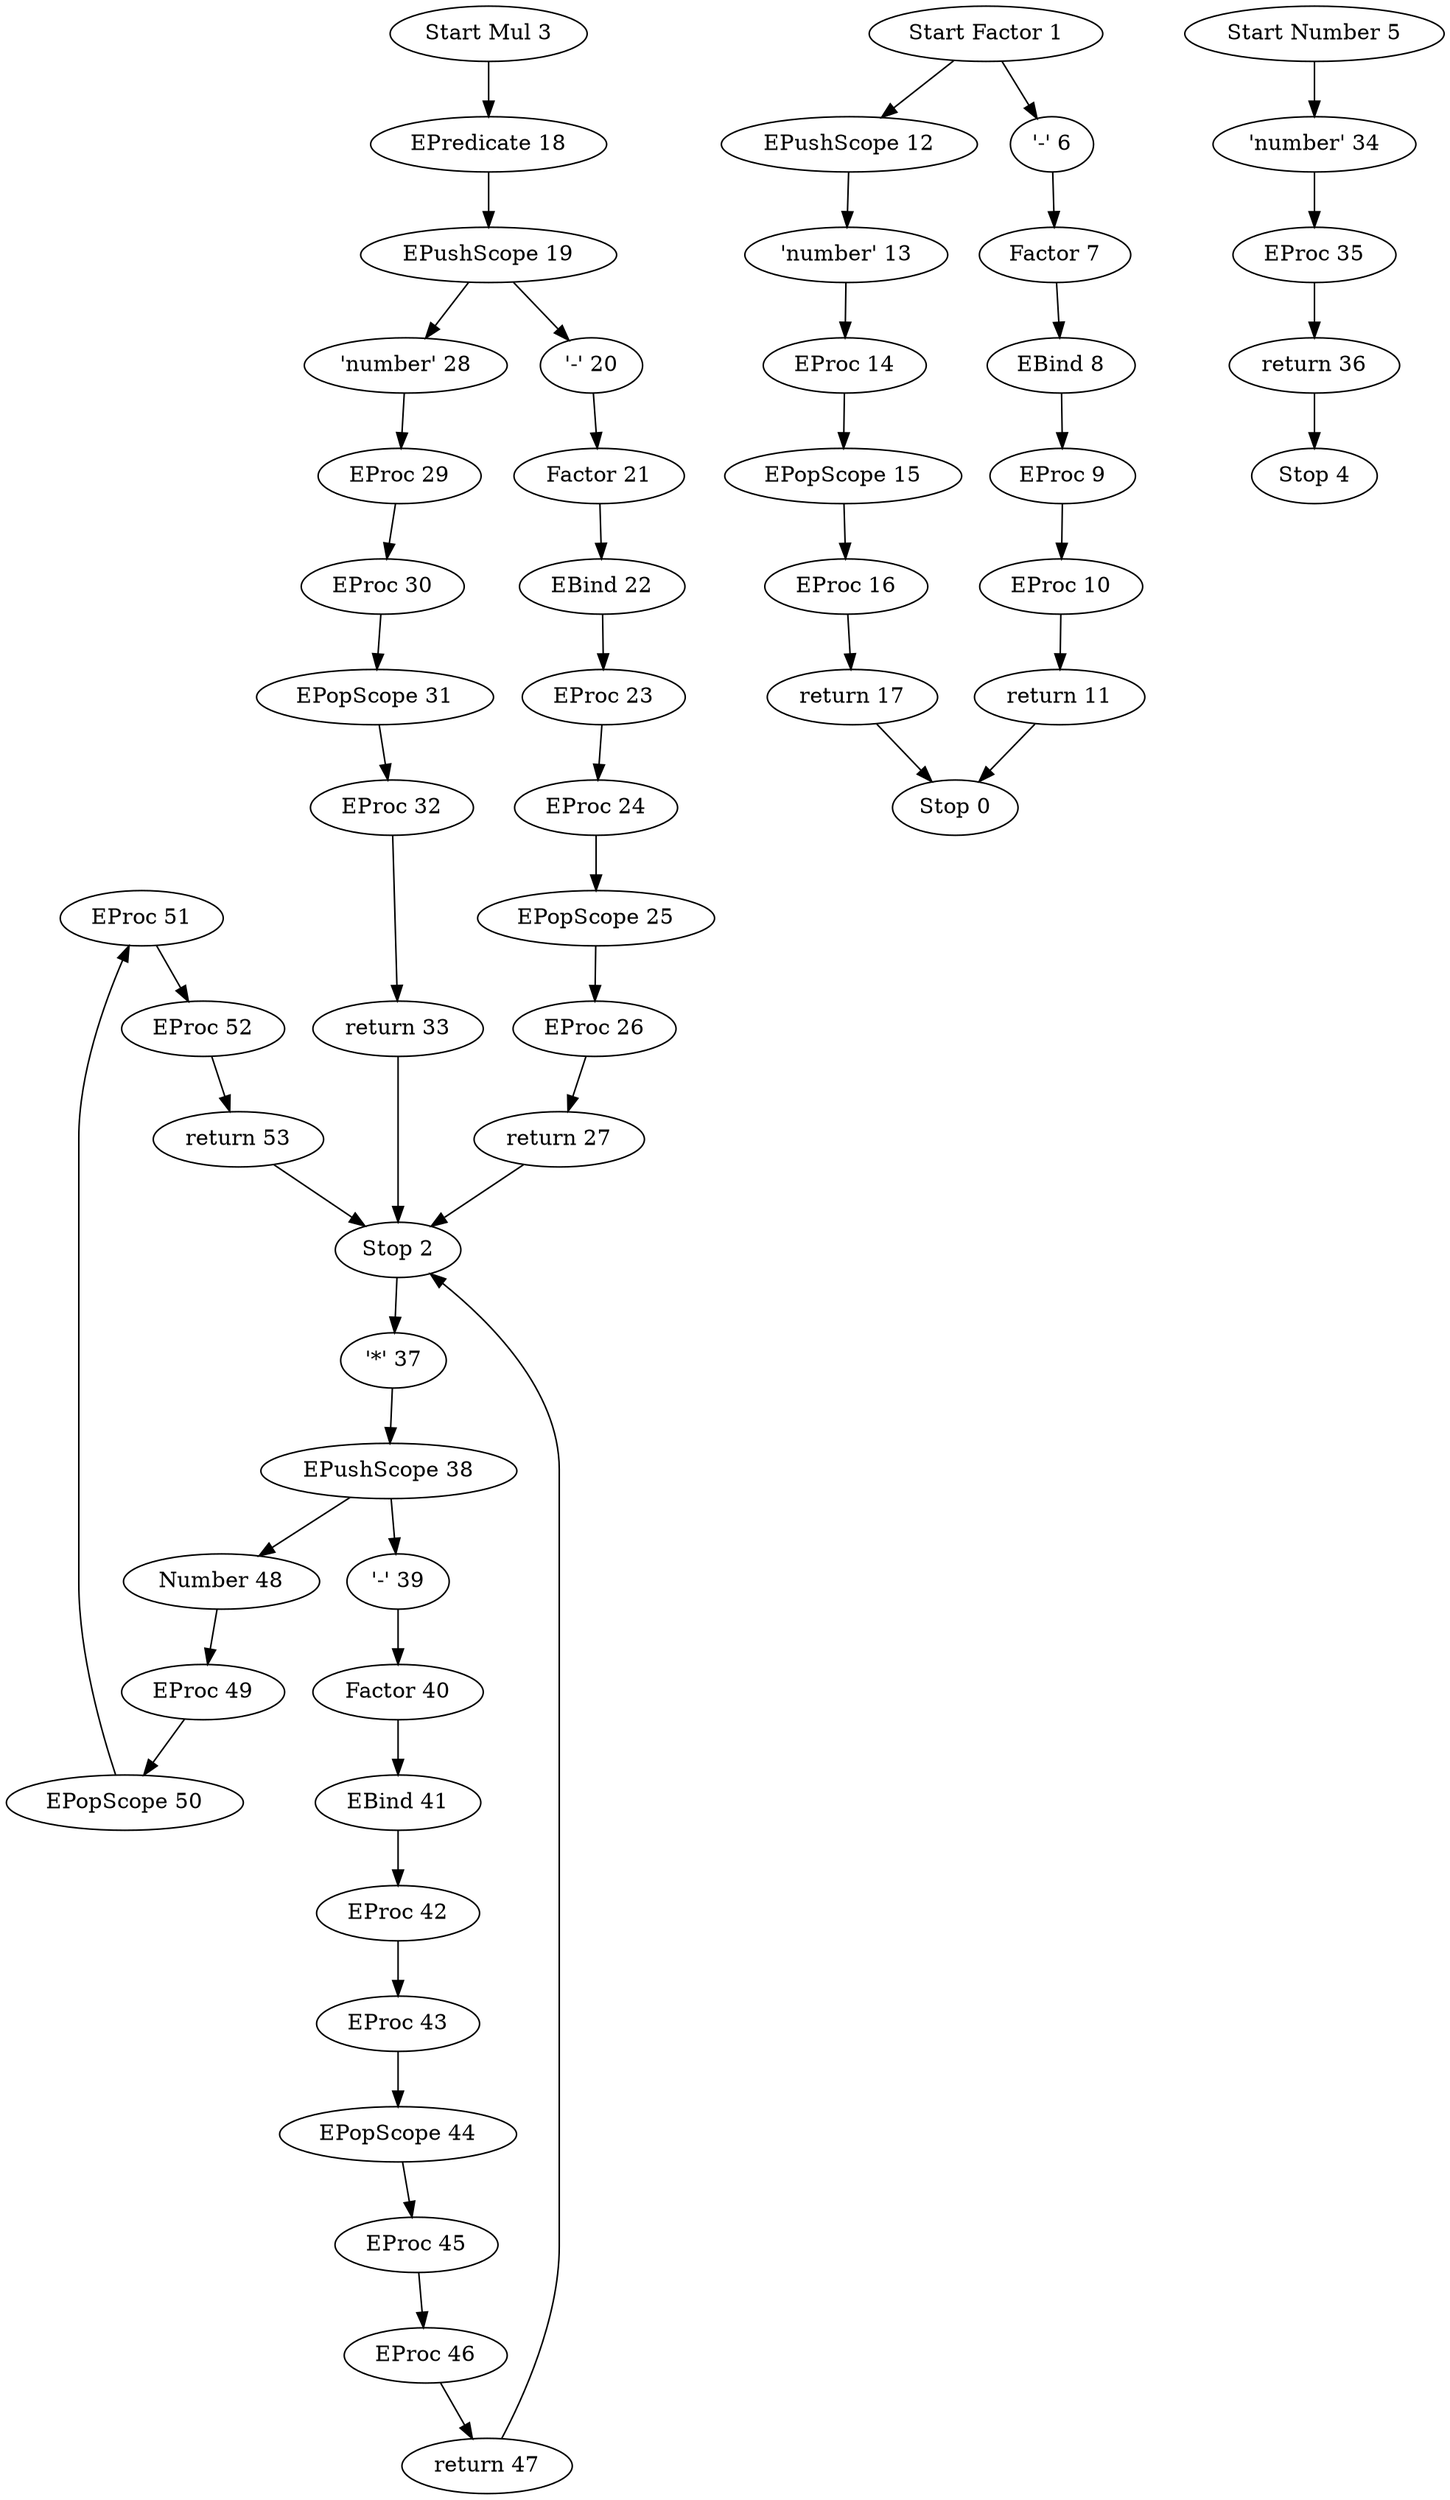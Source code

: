 digraph {
	0 [label="EProc 51"]
	1 [label="EPopScope 15"]
	2 [label="'*' 37"]
	3 [label="Number 48"]
	4 [label="Factor 7"]
	5 [label="EPopScope 25"]
	6 [label="EProc 43"]
	7 [label="'number' 28"]
	8 [label="'number' 13"]
	9 [label="EPopScope 31"]
	10 [label="EProc 14"]
	11 [label="return 36"]
	12 [label="EProc 49"]
	13 [label="EPopScope 50"]
	14 [label="Stop 0"]
	15 [label="EBind 22"]
	16 [label="EPushScope 19"]
	17 [label="EPopScope 44"]
	18 [label="EProc 29"]
	19 [label="EPushScope 12"]
	20 [label="EProc 30"]
	21 [label="return 53"]
	22 [label="return 17"]
	23 [label="EProc 35"]
	24 [label="EProc 45"]
	25 [label="Start Factor 1"]
	26 [label="EProc 23"]
	27 [label="EPredicate 18"]
	28 [label="Factor 40"]
	29 [label="Stop 4"]
	30 [label="EProc 26"]
	31 [label="EProc 52"]
	32 [label="EProc 16"]
	33 [label="'number' 34"]
	34 [label="Stop 2"]
	35 [label="'-' 20"]
	36 [label="'-' 39"]
	37 [label="EProc 46"]
	38 [label="Start Number 5"]
	39 [label="return 27"]
	40 [label="EBind 41"]
	41 [label="EBind 8"]
	42 [label="return 11"]
	43 [label="return 33"]
	44 [label="EPushScope 38"]
	45 [label="return 47"]
	46 [label="Start Mul 3"]
	47 [label="Factor 21"]
	48 [label="EProc 24"]
	49 [label="EProc 42"]
	50 [label="'-' 6"]
	51 [label="EProc 9"]
	52 [label="EProc 10"]
	53 [label="EProc 32"]
	0 -> 31 [dir=forward]
	1 -> 32 [dir=forward]
	2 -> 44 [dir=forward]
	3 -> 12 [dir=forward]
	4 -> 41 [dir=forward]
	5 -> 30 [dir=forward]
	6 -> 17 [dir=forward]
	7 -> 18 [dir=forward]
	8 -> 10 [dir=forward]
	9 -> 53 [dir=forward]
	10 -> 1 [dir=forward]
	11 -> 29 [dir=forward]
	12 -> 13 [dir=forward]
	13 -> 0 [dir=forward]
	15 -> 26 [dir=forward]
	16 -> 7 [dir=forward]
	16 -> 35 [dir=forward]
	17 -> 24 [dir=forward]
	18 -> 20 [dir=forward]
	19 -> 8 [dir=forward]
	20 -> 9 [dir=forward]
	21 -> 34 [dir=forward]
	22 -> 14 [dir=forward]
	23 -> 11 [dir=forward]
	24 -> 37 [dir=forward]
	25 -> 19 [dir=forward]
	25 -> 50 [dir=forward]
	26 -> 48 [dir=forward]
	27 -> 16 [dir=forward]
	28 -> 40 [dir=forward]
	30 -> 39 [dir=forward]
	31 -> 21 [dir=forward]
	32 -> 22 [dir=forward]
	33 -> 23 [dir=forward]
	34 -> 2 [dir=forward]
	35 -> 47 [dir=forward]
	36 -> 28 [dir=forward]
	37 -> 45 [dir=forward]
	38 -> 33 [dir=forward]
	39 -> 34 [dir=forward]
	40 -> 49 [dir=forward]
	41 -> 51 [dir=forward]
	42 -> 14 [dir=forward]
	43 -> 34 [dir=forward]
	44 -> 3 [dir=forward]
	44 -> 36 [dir=forward]
	45 -> 34 [dir=forward]
	46 -> 27 [dir=forward]
	47 -> 15 [dir=forward]
	48 -> 5 [dir=forward]
	49 -> 6 [dir=forward]
	50 -> 4 [dir=forward]
	51 -> 52 [dir=forward]
	52 -> 42 [dir=forward]
	53 -> 43 [dir=forward]
}
